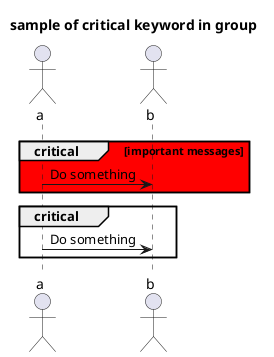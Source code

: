@startuml

title sample of critical keyword in group

actor a
actor b

critical #ff0000 important messages
    a -> b: Do something
end

group critical
    a -> b: Do something   
end

@enduml